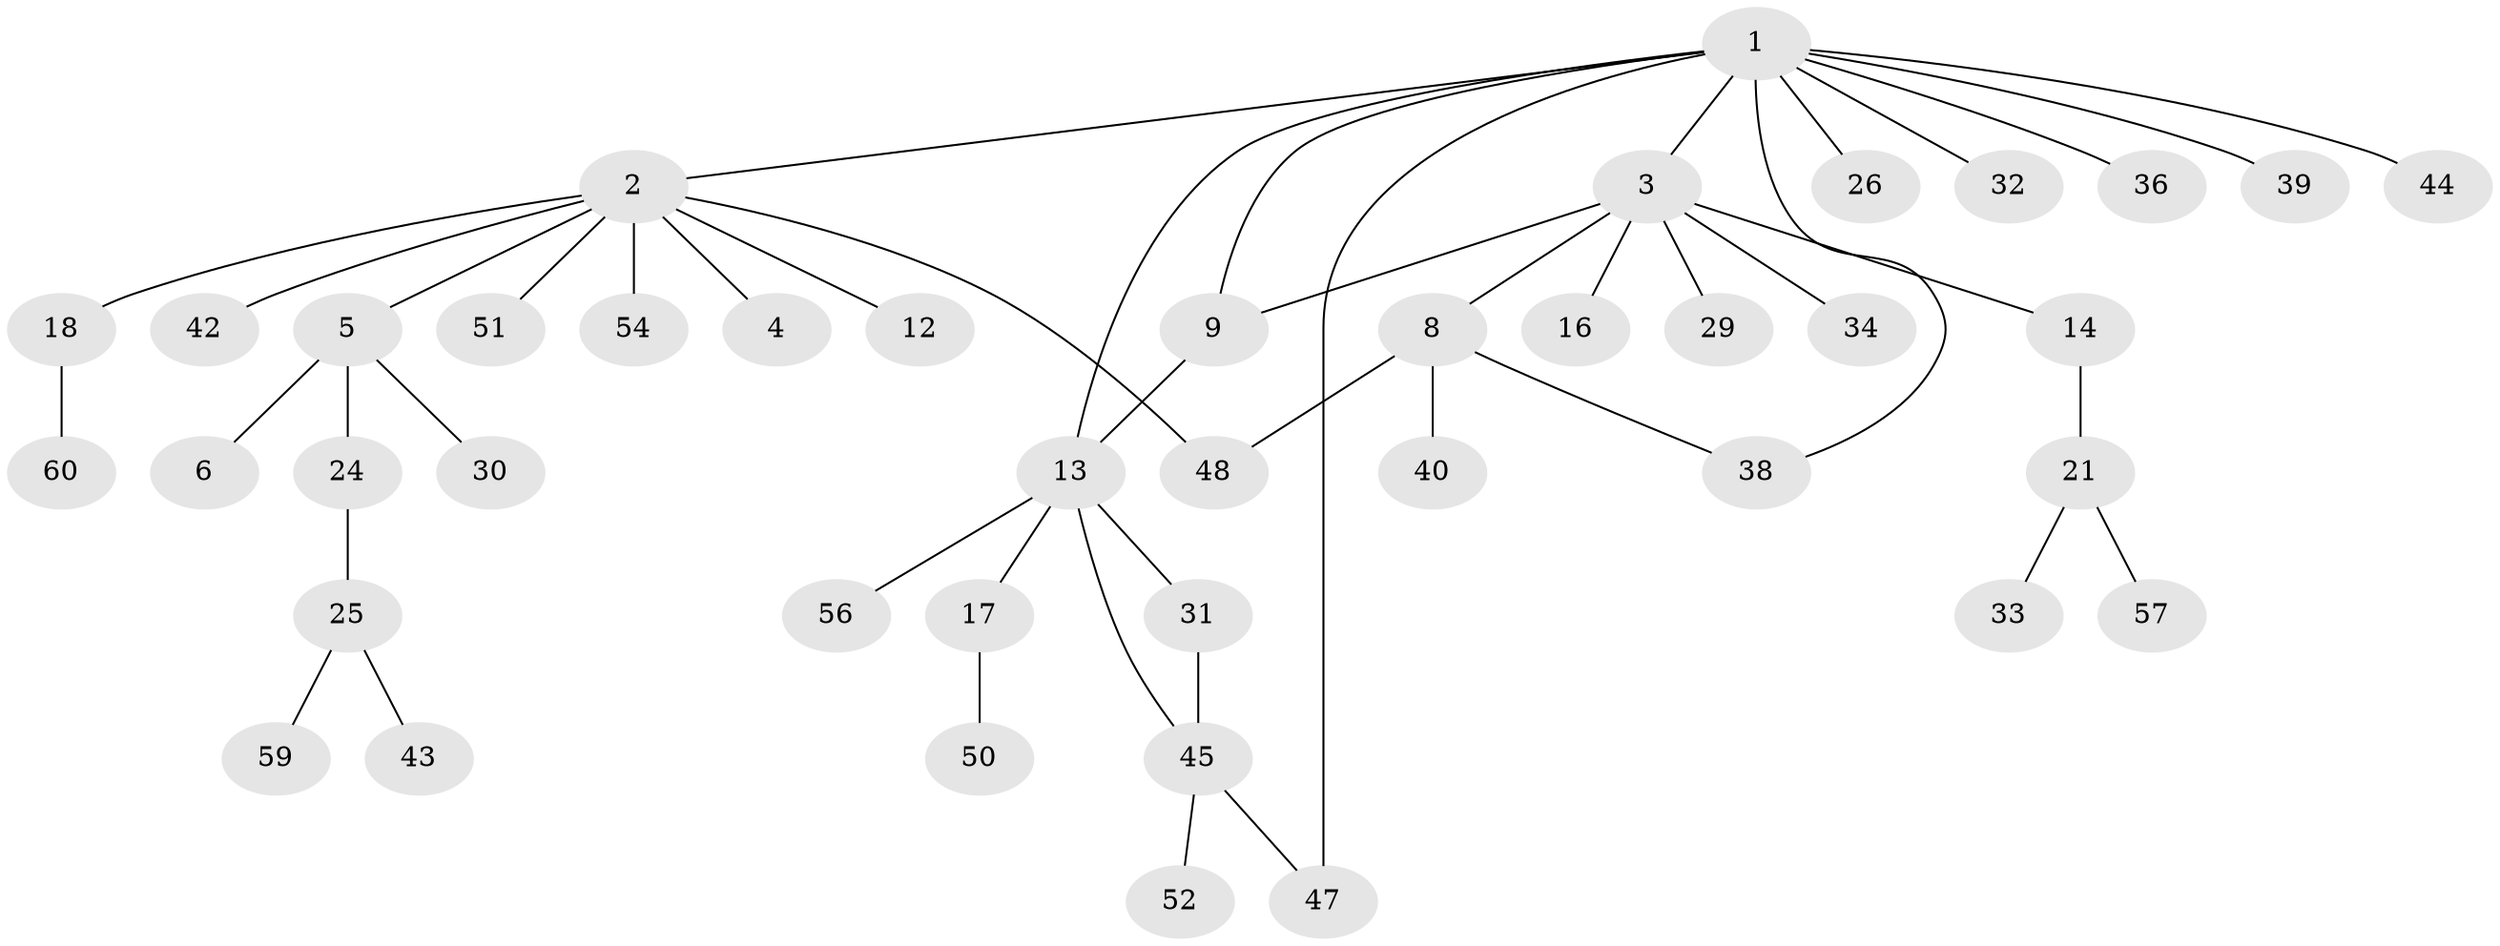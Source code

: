 // Generated by graph-tools (version 1.1) at 2025/23/03/03/25 07:23:50]
// undirected, 42 vertices, 47 edges
graph export_dot {
graph [start="1"]
  node [color=gray90,style=filled];
  1 [super="+20"];
  2 [super="+10"];
  3 [super="+11"];
  4;
  5 [super="+7"];
  6 [super="+15"];
  8 [super="+19"];
  9 [super="+55"];
  12 [super="+23"];
  13 [super="+28"];
  14;
  16 [super="+27"];
  17 [super="+35"];
  18 [super="+22"];
  21 [super="+49"];
  24;
  25 [super="+46"];
  26 [super="+37"];
  29;
  30;
  31 [super="+41"];
  32;
  33;
  34 [super="+58"];
  36;
  38;
  39;
  40;
  42;
  43;
  44;
  45 [super="+53"];
  47;
  48;
  50;
  51;
  52;
  54;
  56;
  57;
  59;
  60;
  1 -- 2;
  1 -- 3;
  1 -- 9;
  1 -- 13;
  1 -- 26;
  1 -- 32;
  1 -- 36;
  1 -- 38;
  1 -- 39;
  1 -- 44;
  1 -- 47;
  2 -- 4;
  2 -- 5;
  2 -- 12;
  2 -- 18;
  2 -- 42;
  2 -- 48;
  2 -- 51;
  2 -- 54;
  3 -- 8;
  3 -- 14;
  3 -- 16;
  3 -- 34;
  3 -- 29;
  3 -- 9;
  5 -- 6;
  5 -- 30;
  5 -- 24;
  8 -- 38;
  8 -- 40;
  8 -- 48;
  9 -- 13;
  13 -- 17;
  13 -- 31;
  13 -- 56;
  13 -- 45;
  14 -- 21;
  17 -- 50;
  18 -- 60;
  21 -- 33;
  21 -- 57;
  24 -- 25;
  25 -- 43;
  25 -- 59;
  31 -- 45;
  45 -- 47;
  45 -- 52;
}
